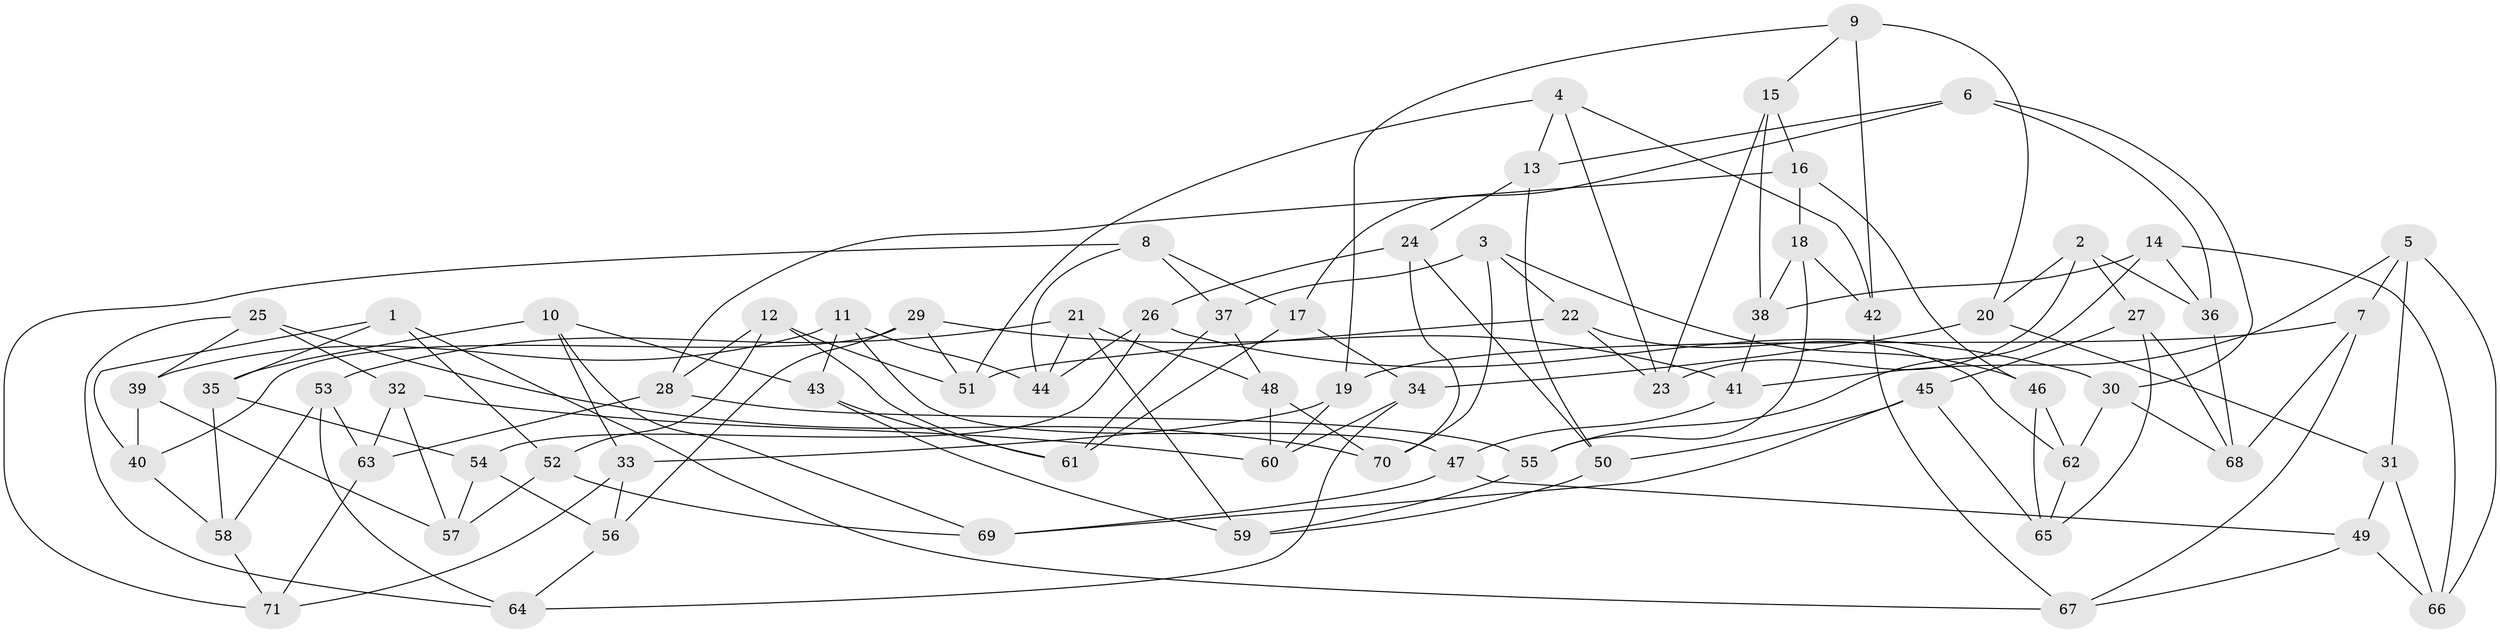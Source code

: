 // Generated by graph-tools (version 1.1) at 2025/50/03/09/25 03:50:46]
// undirected, 71 vertices, 142 edges
graph export_dot {
graph [start="1"]
  node [color=gray90,style=filled];
  1;
  2;
  3;
  4;
  5;
  6;
  7;
  8;
  9;
  10;
  11;
  12;
  13;
  14;
  15;
  16;
  17;
  18;
  19;
  20;
  21;
  22;
  23;
  24;
  25;
  26;
  27;
  28;
  29;
  30;
  31;
  32;
  33;
  34;
  35;
  36;
  37;
  38;
  39;
  40;
  41;
  42;
  43;
  44;
  45;
  46;
  47;
  48;
  49;
  50;
  51;
  52;
  53;
  54;
  55;
  56;
  57;
  58;
  59;
  60;
  61;
  62;
  63;
  64;
  65;
  66;
  67;
  68;
  69;
  70;
  71;
  1 -- 40;
  1 -- 35;
  1 -- 52;
  1 -- 67;
  2 -- 20;
  2 -- 36;
  2 -- 23;
  2 -- 27;
  3 -- 46;
  3 -- 70;
  3 -- 22;
  3 -- 37;
  4 -- 13;
  4 -- 23;
  4 -- 51;
  4 -- 42;
  5 -- 66;
  5 -- 31;
  5 -- 7;
  5 -- 41;
  6 -- 36;
  6 -- 17;
  6 -- 13;
  6 -- 30;
  7 -- 67;
  7 -- 68;
  7 -- 19;
  8 -- 44;
  8 -- 37;
  8 -- 17;
  8 -- 71;
  9 -- 15;
  9 -- 20;
  9 -- 42;
  9 -- 19;
  10 -- 43;
  10 -- 35;
  10 -- 69;
  10 -- 33;
  11 -- 43;
  11 -- 47;
  11 -- 44;
  11 -- 39;
  12 -- 61;
  12 -- 51;
  12 -- 28;
  12 -- 52;
  13 -- 50;
  13 -- 24;
  14 -- 36;
  14 -- 38;
  14 -- 55;
  14 -- 66;
  15 -- 16;
  15 -- 38;
  15 -- 23;
  16 -- 46;
  16 -- 18;
  16 -- 28;
  17 -- 34;
  17 -- 61;
  18 -- 55;
  18 -- 38;
  18 -- 42;
  19 -- 33;
  19 -- 60;
  20 -- 31;
  20 -- 34;
  21 -- 44;
  21 -- 59;
  21 -- 53;
  21 -- 48;
  22 -- 62;
  22 -- 23;
  22 -- 51;
  24 -- 70;
  24 -- 50;
  24 -- 26;
  25 -- 39;
  25 -- 70;
  25 -- 64;
  25 -- 32;
  26 -- 30;
  26 -- 44;
  26 -- 54;
  27 -- 45;
  27 -- 65;
  27 -- 68;
  28 -- 55;
  28 -- 63;
  29 -- 40;
  29 -- 41;
  29 -- 56;
  29 -- 51;
  30 -- 68;
  30 -- 62;
  31 -- 49;
  31 -- 66;
  32 -- 63;
  32 -- 60;
  32 -- 57;
  33 -- 56;
  33 -- 71;
  34 -- 64;
  34 -- 60;
  35 -- 54;
  35 -- 58;
  36 -- 68;
  37 -- 48;
  37 -- 61;
  38 -- 41;
  39 -- 57;
  39 -- 40;
  40 -- 58;
  41 -- 47;
  42 -- 67;
  43 -- 61;
  43 -- 59;
  45 -- 69;
  45 -- 50;
  45 -- 65;
  46 -- 62;
  46 -- 65;
  47 -- 69;
  47 -- 49;
  48 -- 60;
  48 -- 70;
  49 -- 67;
  49 -- 66;
  50 -- 59;
  52 -- 69;
  52 -- 57;
  53 -- 63;
  53 -- 64;
  53 -- 58;
  54 -- 56;
  54 -- 57;
  55 -- 59;
  56 -- 64;
  58 -- 71;
  62 -- 65;
  63 -- 71;
}
